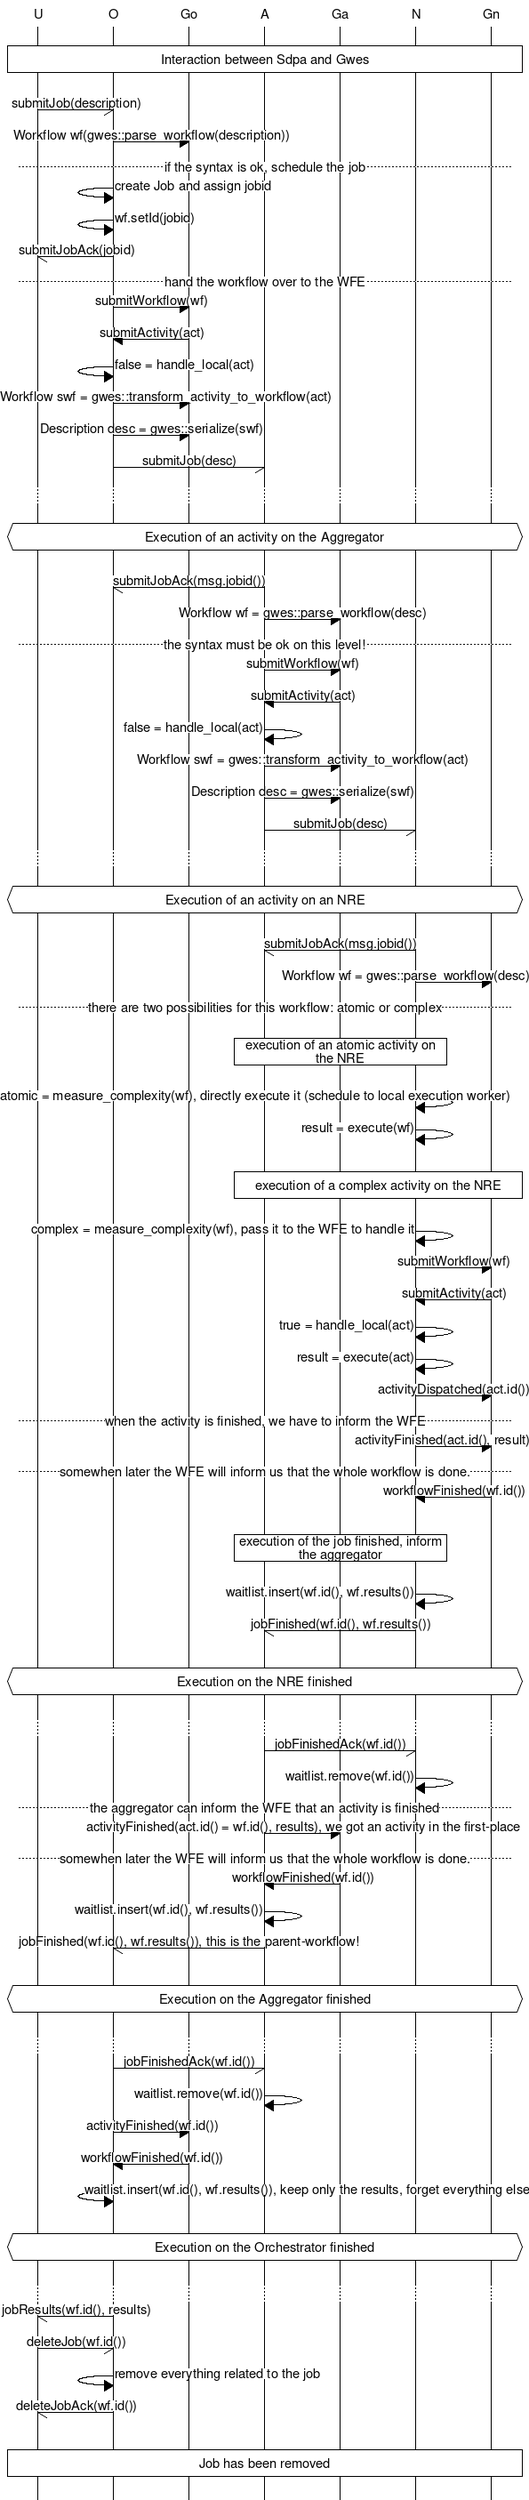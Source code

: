 msc {
  hscale = "1.0";

  U, O, Go, A, Ga, N, Gn;

  |||;
  U box Gn [ label = "Interaction between Sdpa and Gwes" ];
  |||;

  U->O [ label="submitJob(description)" ];
  O=>Go [ label="Workflow wf(gwes::parse_workflow(description))" ];
  --- [ label = "if the syntax is ok, schedule the job" ];
  O=>O [ label = "create Job and assign jobid" ];
  O=>O [ label = "wf.setId(jobid)" ];
  O->U [ label = "submitJobAck(jobid)" ];
  --- [ label = "hand the workflow over to the WFE" ];
  O=>Go [ label="submitWorkflow(wf)" ];
  Go=>O [ label="submitActivity(act)" ];
  O=>O [ label="false = handle_local(act)" ];
  O=>Go [ label="Workflow swf = gwes::transform_activity_to_workflow(act)" ];
  O=>Go [ label="Description desc = gwes::serialize(swf)" ];
  O->A [ label="submitJob(desc)" ];
  ...;

  |||;
  U abox Gn [ label = "Execution of an activity on the Aggregator" ];
  |||;

  A->O [ label = "submitJobAck(msg.jobid())" ];
  A=>Ga [ label="Workflow wf = gwes::parse_workflow(desc)" ];
  --- [ label = "the syntax must be ok on this level!" ];
  A=>Ga [ label="submitWorkflow(wf)" ];
  Ga=>A [ label="submitActivity(act)" ];
  A=>A [ label="false = handle_local(act)" ];
  A=>Ga [ label="Workflow swf = gwes::transform_activity_to_workflow(act)" ];
  A=>Ga [ label="Description desc = gwes::serialize(swf)" ];
  A->N [ label="submitJob(desc)" ];
  ...;

  |||;
  U abox Gn [ label = "Execution of an activity on an NRE" ];
  |||;

  N->A [ label = "submitJobAck(msg.jobid())" ];
  N=>Gn [ label="Workflow wf = gwes::parse_workflow(desc)" ];

  --- [ label = "there are two possibilities for this workflow: atomic or complex" ];
  |||;
  A box N [ label = "execution of an atomic activity on the NRE" ];
  |||;

  N=>N [ label = "atomic = measure_complexity(wf), directly execute it (schedule to local execution worker)" ];
  N=>N [ label = "result = execute(wf)" ];

  |||;
  A box Gn [ label = "execution of a complex activity on the NRE" ];
  |||;
  N=>N [ label = "complex = measure_complexity(wf), pass it to the WFE to handle it" ];
  N=>Gn [ label = "submitWorkflow(wf)" ];
  Gn=>N [ label="submitActivity(act)" ];
  N=>N [ label="true = handle_local(act)" ];
  N=>N [ label = "result = execute(act)" ];
  N=>Gn [ label = "activityDispatched(act.id())" ];
  --- [ label = "when the activity is finished, we have to inform the WFE" ];
  N=>Gn [ label = "activityFinished(act.id(), result)" ];
  --- [ label = "somewhen later the WFE will inform us that the whole workflow is done." ];
  Gn=>N [ label = "workflowFinished(wf.id())" ];

  |||;
  A box N [ label = "execution of the job finished, inform the aggregator" ];
  |||;
  N=>N [ label = "waitlist.insert(wf.id(), wf.results())" ];
  N->A [ label = "jobFinished(wf.id(), wf.results())" ];

  |||;
  U abox Gn [ label = "Execution on the NRE finished" ];
  |||;
  ...;

  A->N [ label = "jobFinishedAck(wf.id())" ];
  N=>N [ label = "waitlist.remove(wf.id())" ];
  --- [ label = "the aggregator can inform the WFE that an activity is finished" ];
  A=>Ga [ label = "activityFinished(act.id() = wf.id(), results), we got an activity in the first-place" ];
  --- [ label = "somewhen later the WFE will inform us that the whole workflow is done." ];
  Ga=>A [ label = "workflowFinished(wf.id())" ];
  A=>A [ label = "waitlist.insert(wf.id(), wf.results())" ];
  A->O [ label = "jobFinished(wf.id(), wf.results()), this is the parent-workflow!" ];

  |||;
  U abox Gn [ label = "Execution on the Aggregator finished" ];
  |||;
  ...;
  O->A [ label = "jobFinishedAck(wf.id())" ];
  A=>A [ label = "waitlist.remove(wf.id())" ];
  O=>Go [ label = "activityFinished(wf.id())" ];
  Go=>O [ label = "workflowFinished(wf.id())" ];
  O=>O [ label = "waitlist.insert(wf.id(), wf.results()), keep only the results, forget everything else" ];

  |||;
  U abox Gn [ label = "Execution on the Orchestrator finished" ];
  |||;
  ...;

  O->U [ label = "jobResults(wf.id(), results)" ];
  U->O [ label = "deleteJob(wf.id())" ];
  O=>O [ label = "remove everything related to the job" ];
  O->U [ label = "deleteJobAck(wf.id())" ];

  |||;
  U box Gn [ label = "Job has been removed" ];
  |||;
}
